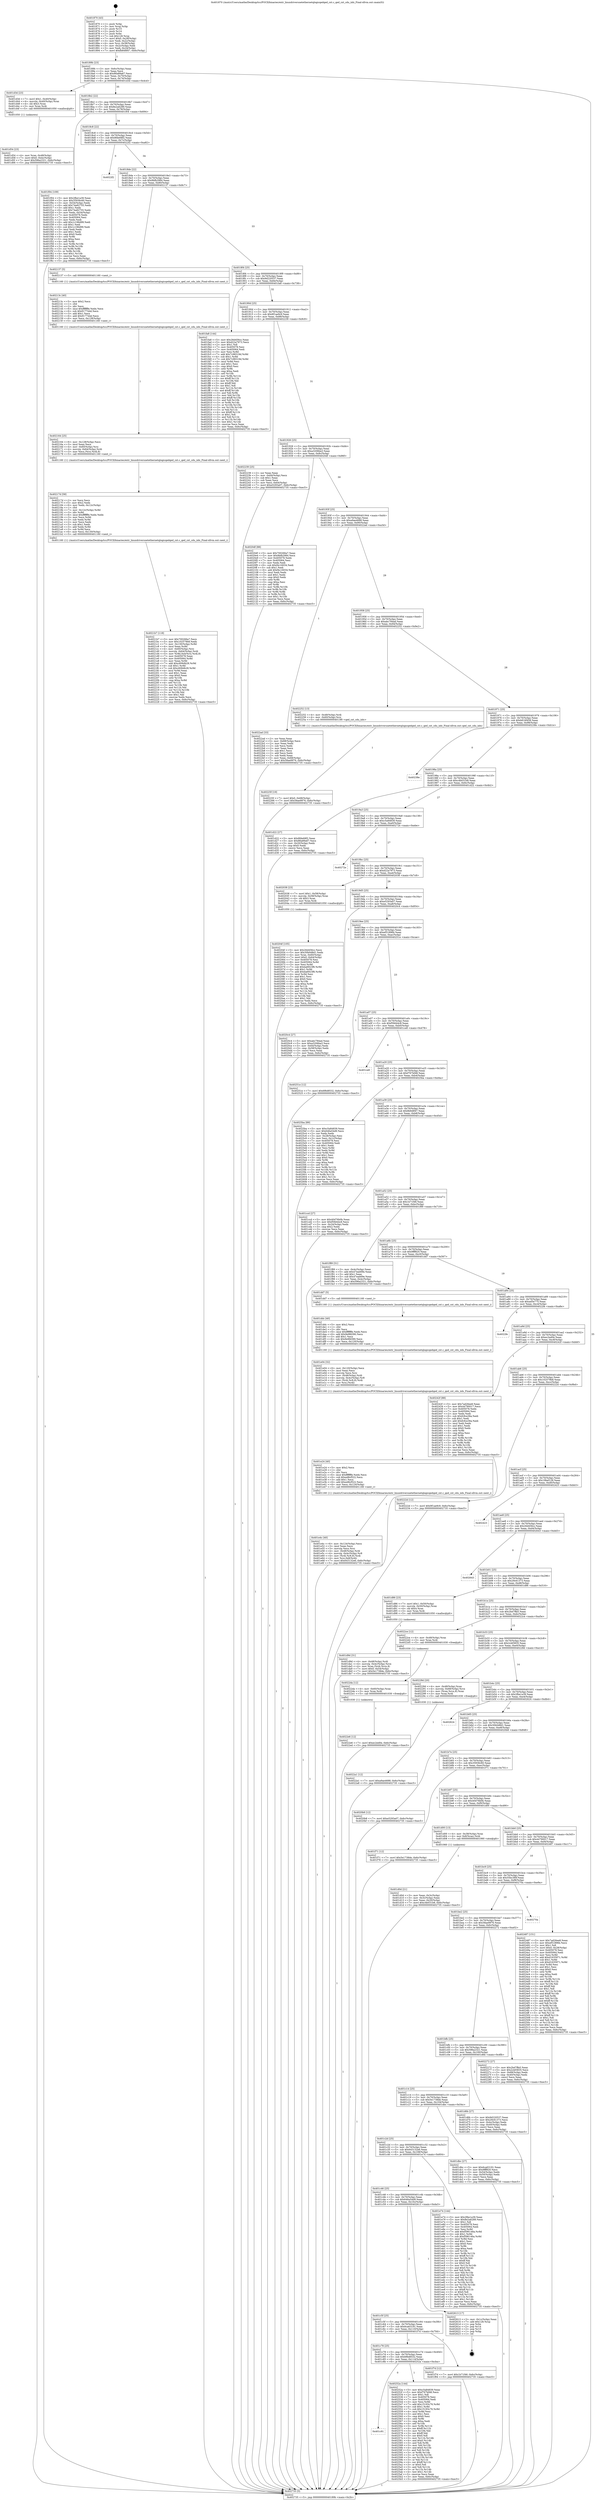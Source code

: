 digraph "0x401870" {
  label = "0x401870 (/mnt/c/Users/mathe/Desktop/tcc/POCII/binaries/extr_linuxdriversnetethernetqlogicqedqed_cxt.c_qed_cxt_cdu_iids_Final-ollvm.out::main(0))"
  labelloc = "t"
  node[shape=record]

  Entry [label="",width=0.3,height=0.3,shape=circle,fillcolor=black,style=filled]
  "0x40189b" [label="{
     0x40189b [23]\l
     | [instrs]\l
     &nbsp;&nbsp;0x40189b \<+3\>: mov -0x6c(%rbp),%eax\l
     &nbsp;&nbsp;0x40189e \<+2\>: mov %eax,%ecx\l
     &nbsp;&nbsp;0x4018a0 \<+6\>: sub $0x86a89a67,%ecx\l
     &nbsp;&nbsp;0x4018a6 \<+3\>: mov %eax,-0x70(%rbp)\l
     &nbsp;&nbsp;0x4018a9 \<+3\>: mov %ecx,-0x74(%rbp)\l
     &nbsp;&nbsp;0x4018ac \<+6\>: je 0000000000401d3d \<main+0x4cd\>\l
  }"]
  "0x401d3d" [label="{
     0x401d3d [23]\l
     | [instrs]\l
     &nbsp;&nbsp;0x401d3d \<+7\>: movl $0x1,-0x40(%rbp)\l
     &nbsp;&nbsp;0x401d44 \<+4\>: movslq -0x40(%rbp),%rax\l
     &nbsp;&nbsp;0x401d48 \<+4\>: shl $0x3,%rax\l
     &nbsp;&nbsp;0x401d4c \<+3\>: mov %rax,%rdi\l
     &nbsp;&nbsp;0x401d4f \<+5\>: call 0000000000401050 \<malloc@plt\>\l
     | [calls]\l
     &nbsp;&nbsp;0x401050 \{1\} (unknown)\l
  }"]
  "0x4018b2" [label="{
     0x4018b2 [22]\l
     | [instrs]\l
     &nbsp;&nbsp;0x4018b2 \<+5\>: jmp 00000000004018b7 \<main+0x47\>\l
     &nbsp;&nbsp;0x4018b7 \<+3\>: mov -0x70(%rbp),%eax\l
     &nbsp;&nbsp;0x4018ba \<+5\>: sub $0x8e2a6289,%eax\l
     &nbsp;&nbsp;0x4018bf \<+3\>: mov %eax,-0x78(%rbp)\l
     &nbsp;&nbsp;0x4018c2 \<+6\>: je 0000000000401f04 \<main+0x694\>\l
  }"]
  Exit [label="",width=0.3,height=0.3,shape=circle,fillcolor=black,style=filled,peripheries=2]
  "0x401f04" [label="{
     0x401f04 [109]\l
     | [instrs]\l
     &nbsp;&nbsp;0x401f04 \<+5\>: mov $0x2fbe1a39,%eax\l
     &nbsp;&nbsp;0x401f09 \<+5\>: mov $0x35936c60,%ecx\l
     &nbsp;&nbsp;0x401f0e \<+3\>: mov -0x54(%rbp),%edx\l
     &nbsp;&nbsp;0x401f11 \<+6\>: add $0x74a82755,%edx\l
     &nbsp;&nbsp;0x401f17 \<+3\>: add $0x1,%edx\l
     &nbsp;&nbsp;0x401f1a \<+6\>: sub $0x74a82755,%edx\l
     &nbsp;&nbsp;0x401f20 \<+3\>: mov %edx,-0x54(%rbp)\l
     &nbsp;&nbsp;0x401f23 \<+7\>: mov 0x405078,%edx\l
     &nbsp;&nbsp;0x401f2a \<+7\>: mov 0x405064,%esi\l
     &nbsp;&nbsp;0x401f31 \<+2\>: mov %edx,%edi\l
     &nbsp;&nbsp;0x401f33 \<+6\>: add $0x1c196d99,%edi\l
     &nbsp;&nbsp;0x401f39 \<+3\>: sub $0x1,%edi\l
     &nbsp;&nbsp;0x401f3c \<+6\>: sub $0x1c196d99,%edi\l
     &nbsp;&nbsp;0x401f42 \<+3\>: imul %edi,%edx\l
     &nbsp;&nbsp;0x401f45 \<+3\>: and $0x1,%edx\l
     &nbsp;&nbsp;0x401f48 \<+3\>: cmp $0x0,%edx\l
     &nbsp;&nbsp;0x401f4b \<+4\>: sete %r8b\l
     &nbsp;&nbsp;0x401f4f \<+3\>: cmp $0xa,%esi\l
     &nbsp;&nbsp;0x401f52 \<+4\>: setl %r9b\l
     &nbsp;&nbsp;0x401f56 \<+3\>: mov %r8b,%r10b\l
     &nbsp;&nbsp;0x401f59 \<+3\>: and %r9b,%r10b\l
     &nbsp;&nbsp;0x401f5c \<+3\>: xor %r9b,%r8b\l
     &nbsp;&nbsp;0x401f5f \<+3\>: or %r8b,%r10b\l
     &nbsp;&nbsp;0x401f62 \<+4\>: test $0x1,%r10b\l
     &nbsp;&nbsp;0x401f66 \<+3\>: cmovne %ecx,%eax\l
     &nbsp;&nbsp;0x401f69 \<+3\>: mov %eax,-0x6c(%rbp)\l
     &nbsp;&nbsp;0x401f6c \<+5\>: jmp 0000000000402735 \<main+0xec5\>\l
  }"]
  "0x4018c8" [label="{
     0x4018c8 [22]\l
     | [instrs]\l
     &nbsp;&nbsp;0x4018c8 \<+5\>: jmp 00000000004018cd \<main+0x5d\>\l
     &nbsp;&nbsp;0x4018cd \<+3\>: mov -0x70(%rbp),%eax\l
     &nbsp;&nbsp;0x4018d0 \<+5\>: sub $0x8fde68f2,%eax\l
     &nbsp;&nbsp;0x4018d5 \<+3\>: mov %eax,-0x7c(%rbp)\l
     &nbsp;&nbsp;0x4018d8 \<+6\>: je 00000000004022f2 \<main+0xa82\>\l
  }"]
  "0x401c91" [label="{
     0x401c91\l
  }", style=dashed]
  "0x4022f2" [label="{
     0x4022f2\l
  }", style=dashed]
  "0x4018de" [label="{
     0x4018de [22]\l
     | [instrs]\l
     &nbsp;&nbsp;0x4018de \<+5\>: jmp 00000000004018e3 \<main+0x73\>\l
     &nbsp;&nbsp;0x4018e3 \<+3\>: mov -0x70(%rbp),%eax\l
     &nbsp;&nbsp;0x4018e6 \<+5\>: sub $0x9bfb2984,%eax\l
     &nbsp;&nbsp;0x4018eb \<+3\>: mov %eax,-0x80(%rbp)\l
     &nbsp;&nbsp;0x4018ee \<+6\>: je 0000000000402137 \<main+0x8c7\>\l
  }"]
  "0x40252a" [label="{
     0x40252a [144]\l
     | [instrs]\l
     &nbsp;&nbsp;0x40252a \<+5\>: mov $0xc5a84839,%eax\l
     &nbsp;&nbsp;0x40252f \<+5\>: mov $0xf767bf48,%ecx\l
     &nbsp;&nbsp;0x402534 \<+2\>: mov $0x1,%dl\l
     &nbsp;&nbsp;0x402536 \<+7\>: mov 0x405078,%esi\l
     &nbsp;&nbsp;0x40253d \<+7\>: mov 0x405064,%edi\l
     &nbsp;&nbsp;0x402544 \<+3\>: mov %esi,%r8d\l
     &nbsp;&nbsp;0x402547 \<+7\>: add $0x15193c76,%r8d\l
     &nbsp;&nbsp;0x40254e \<+4\>: sub $0x1,%r8d\l
     &nbsp;&nbsp;0x402552 \<+7\>: sub $0x15193c76,%r8d\l
     &nbsp;&nbsp;0x402559 \<+4\>: imul %r8d,%esi\l
     &nbsp;&nbsp;0x40255d \<+3\>: and $0x1,%esi\l
     &nbsp;&nbsp;0x402560 \<+3\>: cmp $0x0,%esi\l
     &nbsp;&nbsp;0x402563 \<+4\>: sete %r9b\l
     &nbsp;&nbsp;0x402567 \<+3\>: cmp $0xa,%edi\l
     &nbsp;&nbsp;0x40256a \<+4\>: setl %r10b\l
     &nbsp;&nbsp;0x40256e \<+3\>: mov %r9b,%r11b\l
     &nbsp;&nbsp;0x402571 \<+4\>: xor $0xff,%r11b\l
     &nbsp;&nbsp;0x402575 \<+3\>: mov %r10b,%bl\l
     &nbsp;&nbsp;0x402578 \<+3\>: xor $0xff,%bl\l
     &nbsp;&nbsp;0x40257b \<+3\>: xor $0x0,%dl\l
     &nbsp;&nbsp;0x40257e \<+3\>: mov %r11b,%r14b\l
     &nbsp;&nbsp;0x402581 \<+4\>: and $0x0,%r14b\l
     &nbsp;&nbsp;0x402585 \<+3\>: and %dl,%r9b\l
     &nbsp;&nbsp;0x402588 \<+3\>: mov %bl,%r15b\l
     &nbsp;&nbsp;0x40258b \<+4\>: and $0x0,%r15b\l
     &nbsp;&nbsp;0x40258f \<+3\>: and %dl,%r10b\l
     &nbsp;&nbsp;0x402592 \<+3\>: or %r9b,%r14b\l
     &nbsp;&nbsp;0x402595 \<+3\>: or %r10b,%r15b\l
     &nbsp;&nbsp;0x402598 \<+3\>: xor %r15b,%r14b\l
     &nbsp;&nbsp;0x40259b \<+3\>: or %bl,%r11b\l
     &nbsp;&nbsp;0x40259e \<+4\>: xor $0xff,%r11b\l
     &nbsp;&nbsp;0x4025a2 \<+3\>: or $0x0,%dl\l
     &nbsp;&nbsp;0x4025a5 \<+3\>: and %dl,%r11b\l
     &nbsp;&nbsp;0x4025a8 \<+3\>: or %r11b,%r14b\l
     &nbsp;&nbsp;0x4025ab \<+4\>: test $0x1,%r14b\l
     &nbsp;&nbsp;0x4025af \<+3\>: cmovne %ecx,%eax\l
     &nbsp;&nbsp;0x4025b2 \<+3\>: mov %eax,-0x6c(%rbp)\l
     &nbsp;&nbsp;0x4025b5 \<+5\>: jmp 0000000000402735 \<main+0xec5\>\l
  }"]
  "0x402137" [label="{
     0x402137 [5]\l
     | [instrs]\l
     &nbsp;&nbsp;0x402137 \<+5\>: call 0000000000401160 \<next_i\>\l
     | [calls]\l
     &nbsp;&nbsp;0x401160 \{1\} (/mnt/c/Users/mathe/Desktop/tcc/POCII/binaries/extr_linuxdriversnetethernetqlogicqedqed_cxt.c_qed_cxt_cdu_iids_Final-ollvm.out::next_i)\l
  }"]
  "0x4018f4" [label="{
     0x4018f4 [25]\l
     | [instrs]\l
     &nbsp;&nbsp;0x4018f4 \<+5\>: jmp 00000000004018f9 \<main+0x89\>\l
     &nbsp;&nbsp;0x4018f9 \<+3\>: mov -0x70(%rbp),%eax\l
     &nbsp;&nbsp;0x4018fc \<+5\>: sub $0x9d220537,%eax\l
     &nbsp;&nbsp;0x401901 \<+6\>: mov %eax,-0x84(%rbp)\l
     &nbsp;&nbsp;0x401907 \<+6\>: je 0000000000401fa8 \<main+0x738\>\l
  }"]
  "0x4022e6" [label="{
     0x4022e6 [12]\l
     | [instrs]\l
     &nbsp;&nbsp;0x4022e6 \<+7\>: movl $0xec2ed0e,-0x6c(%rbp)\l
     &nbsp;&nbsp;0x4022ed \<+5\>: jmp 0000000000402735 \<main+0xec5\>\l
  }"]
  "0x401fa8" [label="{
     0x401fa8 [144]\l
     | [instrs]\l
     &nbsp;&nbsp;0x401fa8 \<+5\>: mov $0x26d456cc,%eax\l
     &nbsp;&nbsp;0x401fad \<+5\>: mov $0xd22a7973,%ecx\l
     &nbsp;&nbsp;0x401fb2 \<+2\>: mov $0x1,%dl\l
     &nbsp;&nbsp;0x401fb4 \<+7\>: mov 0x405078,%esi\l
     &nbsp;&nbsp;0x401fbb \<+7\>: mov 0x405064,%edi\l
     &nbsp;&nbsp;0x401fc2 \<+3\>: mov %esi,%r8d\l
     &nbsp;&nbsp;0x401fc5 \<+7\>: add $0x7c98319d,%r8d\l
     &nbsp;&nbsp;0x401fcc \<+4\>: sub $0x1,%r8d\l
     &nbsp;&nbsp;0x401fd0 \<+7\>: sub $0x7c98319d,%r8d\l
     &nbsp;&nbsp;0x401fd7 \<+4\>: imul %r8d,%esi\l
     &nbsp;&nbsp;0x401fdb \<+3\>: and $0x1,%esi\l
     &nbsp;&nbsp;0x401fde \<+3\>: cmp $0x0,%esi\l
     &nbsp;&nbsp;0x401fe1 \<+4\>: sete %r9b\l
     &nbsp;&nbsp;0x401fe5 \<+3\>: cmp $0xa,%edi\l
     &nbsp;&nbsp;0x401fe8 \<+4\>: setl %r10b\l
     &nbsp;&nbsp;0x401fec \<+3\>: mov %r9b,%r11b\l
     &nbsp;&nbsp;0x401fef \<+4\>: xor $0xff,%r11b\l
     &nbsp;&nbsp;0x401ff3 \<+3\>: mov %r10b,%bl\l
     &nbsp;&nbsp;0x401ff6 \<+3\>: xor $0xff,%bl\l
     &nbsp;&nbsp;0x401ff9 \<+3\>: xor $0x1,%dl\l
     &nbsp;&nbsp;0x401ffc \<+3\>: mov %r11b,%r14b\l
     &nbsp;&nbsp;0x401fff \<+4\>: and $0xff,%r14b\l
     &nbsp;&nbsp;0x402003 \<+3\>: and %dl,%r9b\l
     &nbsp;&nbsp;0x402006 \<+3\>: mov %bl,%r15b\l
     &nbsp;&nbsp;0x402009 \<+4\>: and $0xff,%r15b\l
     &nbsp;&nbsp;0x40200d \<+3\>: and %dl,%r10b\l
     &nbsp;&nbsp;0x402010 \<+3\>: or %r9b,%r14b\l
     &nbsp;&nbsp;0x402013 \<+3\>: or %r10b,%r15b\l
     &nbsp;&nbsp;0x402016 \<+3\>: xor %r15b,%r14b\l
     &nbsp;&nbsp;0x402019 \<+3\>: or %bl,%r11b\l
     &nbsp;&nbsp;0x40201c \<+4\>: xor $0xff,%r11b\l
     &nbsp;&nbsp;0x402020 \<+3\>: or $0x1,%dl\l
     &nbsp;&nbsp;0x402023 \<+3\>: and %dl,%r11b\l
     &nbsp;&nbsp;0x402026 \<+3\>: or %r11b,%r14b\l
     &nbsp;&nbsp;0x402029 \<+4\>: test $0x1,%r14b\l
     &nbsp;&nbsp;0x40202d \<+3\>: cmovne %ecx,%eax\l
     &nbsp;&nbsp;0x402030 \<+3\>: mov %eax,-0x6c(%rbp)\l
     &nbsp;&nbsp;0x402033 \<+5\>: jmp 0000000000402735 \<main+0xec5\>\l
  }"]
  "0x40190d" [label="{
     0x40190d [25]\l
     | [instrs]\l
     &nbsp;&nbsp;0x40190d \<+5\>: jmp 0000000000401912 \<main+0xa2\>\l
     &nbsp;&nbsp;0x401912 \<+3\>: mov -0x70(%rbp),%eax\l
     &nbsp;&nbsp;0x401915 \<+5\>: sub $0x9f1ae9c9,%eax\l
     &nbsp;&nbsp;0x40191a \<+6\>: mov %eax,-0x88(%rbp)\l
     &nbsp;&nbsp;0x401920 \<+6\>: je 0000000000402239 \<main+0x9c9\>\l
  }"]
  "0x4022da" [label="{
     0x4022da [12]\l
     | [instrs]\l
     &nbsp;&nbsp;0x4022da \<+4\>: mov -0x60(%rbp),%rax\l
     &nbsp;&nbsp;0x4022de \<+3\>: mov %rax,%rdi\l
     &nbsp;&nbsp;0x4022e1 \<+5\>: call 0000000000401030 \<free@plt\>\l
     | [calls]\l
     &nbsp;&nbsp;0x401030 \{1\} (unknown)\l
  }"]
  "0x402239" [label="{
     0x402239 [25]\l
     | [instrs]\l
     &nbsp;&nbsp;0x402239 \<+2\>: xor %eax,%eax\l
     &nbsp;&nbsp;0x40223b \<+3\>: mov -0x64(%rbp),%ecx\l
     &nbsp;&nbsp;0x40223e \<+3\>: sub $0x1,%eax\l
     &nbsp;&nbsp;0x402241 \<+2\>: sub %eax,%ecx\l
     &nbsp;&nbsp;0x402243 \<+3\>: mov %ecx,-0x64(%rbp)\l
     &nbsp;&nbsp;0x402246 \<+7\>: movl $0xe5293a07,-0x6c(%rbp)\l
     &nbsp;&nbsp;0x40224d \<+5\>: jmp 0000000000402735 \<main+0xec5\>\l
  }"]
  "0x401926" [label="{
     0x401926 [25]\l
     | [instrs]\l
     &nbsp;&nbsp;0x401926 \<+5\>: jmp 000000000040192b \<main+0xbb\>\l
     &nbsp;&nbsp;0x40192b \<+3\>: mov -0x70(%rbp),%eax\l
     &nbsp;&nbsp;0x40192e \<+5\>: sub $0xa3206ba3,%eax\l
     &nbsp;&nbsp;0x401933 \<+6\>: mov %eax,-0x8c(%rbp)\l
     &nbsp;&nbsp;0x401939 \<+6\>: je 00000000004020df \<main+0x86f\>\l
  }"]
  "0x4022a1" [label="{
     0x4022a1 [12]\l
     | [instrs]\l
     &nbsp;&nbsp;0x4022a1 \<+7\>: movl $0xa9ae4688,-0x6c(%rbp)\l
     &nbsp;&nbsp;0x4022a8 \<+5\>: jmp 0000000000402735 \<main+0xec5\>\l
  }"]
  "0x4020df" [label="{
     0x4020df [88]\l
     | [instrs]\l
     &nbsp;&nbsp;0x4020df \<+5\>: mov $0x700266a7,%eax\l
     &nbsp;&nbsp;0x4020e4 \<+5\>: mov $0x9bfb2984,%ecx\l
     &nbsp;&nbsp;0x4020e9 \<+7\>: mov 0x405078,%edx\l
     &nbsp;&nbsp;0x4020f0 \<+7\>: mov 0x405064,%esi\l
     &nbsp;&nbsp;0x4020f7 \<+2\>: mov %edx,%edi\l
     &nbsp;&nbsp;0x4020f9 \<+6\>: sub $0xf4c16034,%edi\l
     &nbsp;&nbsp;0x4020ff \<+3\>: sub $0x1,%edi\l
     &nbsp;&nbsp;0x402102 \<+6\>: add $0xf4c16034,%edi\l
     &nbsp;&nbsp;0x402108 \<+3\>: imul %edi,%edx\l
     &nbsp;&nbsp;0x40210b \<+3\>: and $0x1,%edx\l
     &nbsp;&nbsp;0x40210e \<+3\>: cmp $0x0,%edx\l
     &nbsp;&nbsp;0x402111 \<+4\>: sete %r8b\l
     &nbsp;&nbsp;0x402115 \<+3\>: cmp $0xa,%esi\l
     &nbsp;&nbsp;0x402118 \<+4\>: setl %r9b\l
     &nbsp;&nbsp;0x40211c \<+3\>: mov %r8b,%r10b\l
     &nbsp;&nbsp;0x40211f \<+3\>: and %r9b,%r10b\l
     &nbsp;&nbsp;0x402122 \<+3\>: xor %r9b,%r8b\l
     &nbsp;&nbsp;0x402125 \<+3\>: or %r8b,%r10b\l
     &nbsp;&nbsp;0x402128 \<+4\>: test $0x1,%r10b\l
     &nbsp;&nbsp;0x40212c \<+3\>: cmovne %ecx,%eax\l
     &nbsp;&nbsp;0x40212f \<+3\>: mov %eax,-0x6c(%rbp)\l
     &nbsp;&nbsp;0x402132 \<+5\>: jmp 0000000000402735 \<main+0xec5\>\l
  }"]
  "0x40193f" [label="{
     0x40193f [25]\l
     | [instrs]\l
     &nbsp;&nbsp;0x40193f \<+5\>: jmp 0000000000401944 \<main+0xd4\>\l
     &nbsp;&nbsp;0x401944 \<+3\>: mov -0x70(%rbp),%eax\l
     &nbsp;&nbsp;0x401947 \<+5\>: sub $0xa9ae4688,%eax\l
     &nbsp;&nbsp;0x40194c \<+6\>: mov %eax,-0x90(%rbp)\l
     &nbsp;&nbsp;0x401952 \<+6\>: je 00000000004022ad \<main+0xa3d\>\l
  }"]
  "0x40225f" [label="{
     0x40225f [19]\l
     | [instrs]\l
     &nbsp;&nbsp;0x40225f \<+7\>: movl $0x0,-0x68(%rbp)\l
     &nbsp;&nbsp;0x402266 \<+7\>: movl $0x58ae9976,-0x6c(%rbp)\l
     &nbsp;&nbsp;0x40226d \<+5\>: jmp 0000000000402735 \<main+0xec5\>\l
  }"]
  "0x4022ad" [label="{
     0x4022ad [33]\l
     | [instrs]\l
     &nbsp;&nbsp;0x4022ad \<+2\>: xor %eax,%eax\l
     &nbsp;&nbsp;0x4022af \<+3\>: mov -0x68(%rbp),%ecx\l
     &nbsp;&nbsp;0x4022b2 \<+2\>: mov %eax,%edx\l
     &nbsp;&nbsp;0x4022b4 \<+2\>: sub %ecx,%edx\l
     &nbsp;&nbsp;0x4022b6 \<+2\>: mov %eax,%ecx\l
     &nbsp;&nbsp;0x4022b8 \<+3\>: sub $0x1,%ecx\l
     &nbsp;&nbsp;0x4022bb \<+2\>: add %ecx,%edx\l
     &nbsp;&nbsp;0x4022bd \<+2\>: sub %edx,%eax\l
     &nbsp;&nbsp;0x4022bf \<+3\>: mov %eax,-0x68(%rbp)\l
     &nbsp;&nbsp;0x4022c2 \<+7\>: movl $0x58ae9976,-0x6c(%rbp)\l
     &nbsp;&nbsp;0x4022c9 \<+5\>: jmp 0000000000402735 \<main+0xec5\>\l
  }"]
  "0x401958" [label="{
     0x401958 [25]\l
     | [instrs]\l
     &nbsp;&nbsp;0x401958 \<+5\>: jmp 000000000040195d \<main+0xed\>\l
     &nbsp;&nbsp;0x40195d \<+3\>: mov -0x70(%rbp),%eax\l
     &nbsp;&nbsp;0x401960 \<+5\>: sub $0xabc784ad,%eax\l
     &nbsp;&nbsp;0x401965 \<+6\>: mov %eax,-0x94(%rbp)\l
     &nbsp;&nbsp;0x40196b \<+6\>: je 0000000000402252 \<main+0x9e2\>\l
  }"]
  "0x4021b7" [label="{
     0x4021b7 [118]\l
     | [instrs]\l
     &nbsp;&nbsp;0x4021b7 \<+5\>: mov $0x700266a7,%ecx\l
     &nbsp;&nbsp;0x4021bc \<+5\>: mov $0x102579b8,%edx\l
     &nbsp;&nbsp;0x4021c1 \<+7\>: mov -0x130(%rbp),%r8d\l
     &nbsp;&nbsp;0x4021c8 \<+4\>: imul %eax,%r8d\l
     &nbsp;&nbsp;0x4021cc \<+4\>: mov -0x60(%rbp),%rsi\l
     &nbsp;&nbsp;0x4021d0 \<+4\>: movslq -0x64(%rbp),%rdi\l
     &nbsp;&nbsp;0x4021d4 \<+5\>: mov %r8d,0x4(%rsi,%rdi,8)\l
     &nbsp;&nbsp;0x4021d9 \<+7\>: mov 0x405078,%eax\l
     &nbsp;&nbsp;0x4021e0 \<+8\>: mov 0x405064,%r8d\l
     &nbsp;&nbsp;0x4021e8 \<+3\>: mov %eax,%r9d\l
     &nbsp;&nbsp;0x4021eb \<+7\>: add $0xc606db28,%r9d\l
     &nbsp;&nbsp;0x4021f2 \<+4\>: sub $0x1,%r9d\l
     &nbsp;&nbsp;0x4021f6 \<+7\>: sub $0xc606db28,%r9d\l
     &nbsp;&nbsp;0x4021fd \<+4\>: imul %r9d,%eax\l
     &nbsp;&nbsp;0x402201 \<+3\>: and $0x1,%eax\l
     &nbsp;&nbsp;0x402204 \<+3\>: cmp $0x0,%eax\l
     &nbsp;&nbsp;0x402207 \<+4\>: sete %r10b\l
     &nbsp;&nbsp;0x40220b \<+4\>: cmp $0xa,%r8d\l
     &nbsp;&nbsp;0x40220f \<+4\>: setl %r11b\l
     &nbsp;&nbsp;0x402213 \<+3\>: mov %r10b,%bl\l
     &nbsp;&nbsp;0x402216 \<+3\>: and %r11b,%bl\l
     &nbsp;&nbsp;0x402219 \<+3\>: xor %r11b,%r10b\l
     &nbsp;&nbsp;0x40221c \<+3\>: or %r10b,%bl\l
     &nbsp;&nbsp;0x40221f \<+3\>: test $0x1,%bl\l
     &nbsp;&nbsp;0x402222 \<+3\>: cmovne %edx,%ecx\l
     &nbsp;&nbsp;0x402225 \<+3\>: mov %ecx,-0x6c(%rbp)\l
     &nbsp;&nbsp;0x402228 \<+5\>: jmp 0000000000402735 \<main+0xec5\>\l
  }"]
  "0x402252" [label="{
     0x402252 [13]\l
     | [instrs]\l
     &nbsp;&nbsp;0x402252 \<+4\>: mov -0x48(%rbp),%rdi\l
     &nbsp;&nbsp;0x402256 \<+4\>: mov -0x60(%rbp),%rsi\l
     &nbsp;&nbsp;0x40225a \<+5\>: call 00000000004013f0 \<qed_cxt_cdu_iids\>\l
     | [calls]\l
     &nbsp;&nbsp;0x4013f0 \{1\} (/mnt/c/Users/mathe/Desktop/tcc/POCII/binaries/extr_linuxdriversnetethernetqlogicqedqed_cxt.c_qed_cxt_cdu_iids_Final-ollvm.out::qed_cxt_cdu_iids)\l
  }"]
  "0x401971" [label="{
     0x401971 [25]\l
     | [instrs]\l
     &nbsp;&nbsp;0x401971 \<+5\>: jmp 0000000000401976 \<main+0x106\>\l
     &nbsp;&nbsp;0x401976 \<+3\>: mov -0x70(%rbp),%eax\l
     &nbsp;&nbsp;0x401979 \<+5\>: sub $0xb816f458,%eax\l
     &nbsp;&nbsp;0x40197e \<+6\>: mov %eax,-0x98(%rbp)\l
     &nbsp;&nbsp;0x401984 \<+6\>: je 000000000040238e \<main+0xb1e\>\l
  }"]
  "0x40217d" [label="{
     0x40217d [58]\l
     | [instrs]\l
     &nbsp;&nbsp;0x40217d \<+2\>: xor %ecx,%ecx\l
     &nbsp;&nbsp;0x40217f \<+5\>: mov $0x2,%edx\l
     &nbsp;&nbsp;0x402184 \<+6\>: mov %edx,-0x12c(%rbp)\l
     &nbsp;&nbsp;0x40218a \<+1\>: cltd\l
     &nbsp;&nbsp;0x40218b \<+7\>: mov -0x12c(%rbp),%r8d\l
     &nbsp;&nbsp;0x402192 \<+3\>: idiv %r8d\l
     &nbsp;&nbsp;0x402195 \<+6\>: imul $0xfffffffe,%edx,%edx\l
     &nbsp;&nbsp;0x40219b \<+3\>: mov %ecx,%r9d\l
     &nbsp;&nbsp;0x40219e \<+3\>: sub %edx,%r9d\l
     &nbsp;&nbsp;0x4021a1 \<+2\>: mov %ecx,%edx\l
     &nbsp;&nbsp;0x4021a3 \<+3\>: sub $0x1,%edx\l
     &nbsp;&nbsp;0x4021a6 \<+3\>: add %edx,%r9d\l
     &nbsp;&nbsp;0x4021a9 \<+3\>: sub %r9d,%ecx\l
     &nbsp;&nbsp;0x4021ac \<+6\>: mov %ecx,-0x130(%rbp)\l
     &nbsp;&nbsp;0x4021b2 \<+5\>: call 0000000000401160 \<next_i\>\l
     | [calls]\l
     &nbsp;&nbsp;0x401160 \{1\} (/mnt/c/Users/mathe/Desktop/tcc/POCII/binaries/extr_linuxdriversnetethernetqlogicqedqed_cxt.c_qed_cxt_cdu_iids_Final-ollvm.out::next_i)\l
  }"]
  "0x40238e" [label="{
     0x40238e\l
  }", style=dashed]
  "0x40198a" [label="{
     0x40198a [25]\l
     | [instrs]\l
     &nbsp;&nbsp;0x40198a \<+5\>: jmp 000000000040198f \<main+0x11f\>\l
     &nbsp;&nbsp;0x40198f \<+3\>: mov -0x70(%rbp),%eax\l
     &nbsp;&nbsp;0x401992 \<+5\>: sub $0xc4b031b8,%eax\l
     &nbsp;&nbsp;0x401997 \<+6\>: mov %eax,-0x9c(%rbp)\l
     &nbsp;&nbsp;0x40199d \<+6\>: je 0000000000401d22 \<main+0x4b2\>\l
  }"]
  "0x402164" [label="{
     0x402164 [25]\l
     | [instrs]\l
     &nbsp;&nbsp;0x402164 \<+6\>: mov -0x128(%rbp),%ecx\l
     &nbsp;&nbsp;0x40216a \<+3\>: imul %eax,%ecx\l
     &nbsp;&nbsp;0x40216d \<+4\>: mov -0x60(%rbp),%rsi\l
     &nbsp;&nbsp;0x402171 \<+4\>: movslq -0x64(%rbp),%rdi\l
     &nbsp;&nbsp;0x402175 \<+3\>: mov %ecx,(%rsi,%rdi,8)\l
     &nbsp;&nbsp;0x402178 \<+5\>: call 0000000000401160 \<next_i\>\l
     | [calls]\l
     &nbsp;&nbsp;0x401160 \{1\} (/mnt/c/Users/mathe/Desktop/tcc/POCII/binaries/extr_linuxdriversnetethernetqlogicqedqed_cxt.c_qed_cxt_cdu_iids_Final-ollvm.out::next_i)\l
  }"]
  "0x401d22" [label="{
     0x401d22 [27]\l
     | [instrs]\l
     &nbsp;&nbsp;0x401d22 \<+5\>: mov $0x8fde68f2,%eax\l
     &nbsp;&nbsp;0x401d27 \<+5\>: mov $0x86a89a67,%ecx\l
     &nbsp;&nbsp;0x401d2c \<+3\>: mov -0x20(%rbp),%edx\l
     &nbsp;&nbsp;0x401d2f \<+3\>: cmp $0x0,%edx\l
     &nbsp;&nbsp;0x401d32 \<+3\>: cmove %ecx,%eax\l
     &nbsp;&nbsp;0x401d35 \<+3\>: mov %eax,-0x6c(%rbp)\l
     &nbsp;&nbsp;0x401d38 \<+5\>: jmp 0000000000402735 \<main+0xec5\>\l
  }"]
  "0x4019a3" [label="{
     0x4019a3 [25]\l
     | [instrs]\l
     &nbsp;&nbsp;0x4019a3 \<+5\>: jmp 00000000004019a8 \<main+0x138\>\l
     &nbsp;&nbsp;0x4019a8 \<+3\>: mov -0x70(%rbp),%eax\l
     &nbsp;&nbsp;0x4019ab \<+5\>: sub $0xc5a84839,%eax\l
     &nbsp;&nbsp;0x4019b0 \<+6\>: mov %eax,-0xa0(%rbp)\l
     &nbsp;&nbsp;0x4019b6 \<+6\>: je 000000000040272e \<main+0xebe\>\l
  }"]
  "0x40213c" [label="{
     0x40213c [40]\l
     | [instrs]\l
     &nbsp;&nbsp;0x40213c \<+5\>: mov $0x2,%ecx\l
     &nbsp;&nbsp;0x402141 \<+1\>: cltd\l
     &nbsp;&nbsp;0x402142 \<+2\>: idiv %ecx\l
     &nbsp;&nbsp;0x402144 \<+6\>: imul $0xfffffffe,%edx,%ecx\l
     &nbsp;&nbsp;0x40214a \<+6\>: sub $0x917744d,%ecx\l
     &nbsp;&nbsp;0x402150 \<+3\>: add $0x1,%ecx\l
     &nbsp;&nbsp;0x402153 \<+6\>: add $0x917744d,%ecx\l
     &nbsp;&nbsp;0x402159 \<+6\>: mov %ecx,-0x128(%rbp)\l
     &nbsp;&nbsp;0x40215f \<+5\>: call 0000000000401160 \<next_i\>\l
     | [calls]\l
     &nbsp;&nbsp;0x401160 \{1\} (/mnt/c/Users/mathe/Desktop/tcc/POCII/binaries/extr_linuxdriversnetethernetqlogicqedqed_cxt.c_qed_cxt_cdu_iids_Final-ollvm.out::next_i)\l
  }"]
  "0x40272e" [label="{
     0x40272e\l
  }", style=dashed]
  "0x4019bc" [label="{
     0x4019bc [25]\l
     | [instrs]\l
     &nbsp;&nbsp;0x4019bc \<+5\>: jmp 00000000004019c1 \<main+0x151\>\l
     &nbsp;&nbsp;0x4019c1 \<+3\>: mov -0x70(%rbp),%eax\l
     &nbsp;&nbsp;0x4019c4 \<+5\>: sub $0xd22a7973,%eax\l
     &nbsp;&nbsp;0x4019c9 \<+6\>: mov %eax,-0xa4(%rbp)\l
     &nbsp;&nbsp;0x4019cf \<+6\>: je 0000000000402038 \<main+0x7c8\>\l
  }"]
  "0x40204f" [label="{
     0x40204f [105]\l
     | [instrs]\l
     &nbsp;&nbsp;0x40204f \<+5\>: mov $0x26d456cc,%ecx\l
     &nbsp;&nbsp;0x402054 \<+5\>: mov $0x30b0d8d1,%edx\l
     &nbsp;&nbsp;0x402059 \<+4\>: mov %rax,-0x60(%rbp)\l
     &nbsp;&nbsp;0x40205d \<+7\>: movl $0x0,-0x64(%rbp)\l
     &nbsp;&nbsp;0x402064 \<+7\>: mov 0x405078,%esi\l
     &nbsp;&nbsp;0x40206b \<+8\>: mov 0x405064,%r8d\l
     &nbsp;&nbsp;0x402073 \<+3\>: mov %esi,%r9d\l
     &nbsp;&nbsp;0x402076 \<+7\>: sub $0xba6923f6,%r9d\l
     &nbsp;&nbsp;0x40207d \<+4\>: sub $0x1,%r9d\l
     &nbsp;&nbsp;0x402081 \<+7\>: add $0xba6923f6,%r9d\l
     &nbsp;&nbsp;0x402088 \<+4\>: imul %r9d,%esi\l
     &nbsp;&nbsp;0x40208c \<+3\>: and $0x1,%esi\l
     &nbsp;&nbsp;0x40208f \<+3\>: cmp $0x0,%esi\l
     &nbsp;&nbsp;0x402092 \<+4\>: sete %r10b\l
     &nbsp;&nbsp;0x402096 \<+4\>: cmp $0xa,%r8d\l
     &nbsp;&nbsp;0x40209a \<+4\>: setl %r11b\l
     &nbsp;&nbsp;0x40209e \<+3\>: mov %r10b,%bl\l
     &nbsp;&nbsp;0x4020a1 \<+3\>: and %r11b,%bl\l
     &nbsp;&nbsp;0x4020a4 \<+3\>: xor %r11b,%r10b\l
     &nbsp;&nbsp;0x4020a7 \<+3\>: or %r10b,%bl\l
     &nbsp;&nbsp;0x4020aa \<+3\>: test $0x1,%bl\l
     &nbsp;&nbsp;0x4020ad \<+3\>: cmovne %edx,%ecx\l
     &nbsp;&nbsp;0x4020b0 \<+3\>: mov %ecx,-0x6c(%rbp)\l
     &nbsp;&nbsp;0x4020b3 \<+5\>: jmp 0000000000402735 \<main+0xec5\>\l
  }"]
  "0x402038" [label="{
     0x402038 [23]\l
     | [instrs]\l
     &nbsp;&nbsp;0x402038 \<+7\>: movl $0x1,-0x58(%rbp)\l
     &nbsp;&nbsp;0x40203f \<+4\>: movslq -0x58(%rbp),%rax\l
     &nbsp;&nbsp;0x402043 \<+4\>: shl $0x3,%rax\l
     &nbsp;&nbsp;0x402047 \<+3\>: mov %rax,%rdi\l
     &nbsp;&nbsp;0x40204a \<+5\>: call 0000000000401050 \<malloc@plt\>\l
     | [calls]\l
     &nbsp;&nbsp;0x401050 \{1\} (unknown)\l
  }"]
  "0x4019d5" [label="{
     0x4019d5 [25]\l
     | [instrs]\l
     &nbsp;&nbsp;0x4019d5 \<+5\>: jmp 00000000004019da \<main+0x16a\>\l
     &nbsp;&nbsp;0x4019da \<+3\>: mov -0x70(%rbp),%eax\l
     &nbsp;&nbsp;0x4019dd \<+5\>: sub $0xe5293a07,%eax\l
     &nbsp;&nbsp;0x4019e2 \<+6\>: mov %eax,-0xa8(%rbp)\l
     &nbsp;&nbsp;0x4019e8 \<+6\>: je 00000000004020c4 \<main+0x854\>\l
  }"]
  "0x401c78" [label="{
     0x401c78 [25]\l
     | [instrs]\l
     &nbsp;&nbsp;0x401c78 \<+5\>: jmp 0000000000401c7d \<main+0x40d\>\l
     &nbsp;&nbsp;0x401c7d \<+3\>: mov -0x70(%rbp),%eax\l
     &nbsp;&nbsp;0x401c80 \<+5\>: sub $0x6f6d8532,%eax\l
     &nbsp;&nbsp;0x401c85 \<+6\>: mov %eax,-0x114(%rbp)\l
     &nbsp;&nbsp;0x401c8b \<+6\>: je 000000000040252a \<main+0xcba\>\l
  }"]
  "0x4020c4" [label="{
     0x4020c4 [27]\l
     | [instrs]\l
     &nbsp;&nbsp;0x4020c4 \<+5\>: mov $0xabc784ad,%eax\l
     &nbsp;&nbsp;0x4020c9 \<+5\>: mov $0xa3206ba3,%ecx\l
     &nbsp;&nbsp;0x4020ce \<+3\>: mov -0x64(%rbp),%edx\l
     &nbsp;&nbsp;0x4020d1 \<+3\>: cmp -0x58(%rbp),%edx\l
     &nbsp;&nbsp;0x4020d4 \<+3\>: cmovl %ecx,%eax\l
     &nbsp;&nbsp;0x4020d7 \<+3\>: mov %eax,-0x6c(%rbp)\l
     &nbsp;&nbsp;0x4020da \<+5\>: jmp 0000000000402735 \<main+0xec5\>\l
  }"]
  "0x4019ee" [label="{
     0x4019ee [25]\l
     | [instrs]\l
     &nbsp;&nbsp;0x4019ee \<+5\>: jmp 00000000004019f3 \<main+0x183\>\l
     &nbsp;&nbsp;0x4019f3 \<+3\>: mov -0x70(%rbp),%eax\l
     &nbsp;&nbsp;0x4019f6 \<+5\>: sub $0xef51896b,%eax\l
     &nbsp;&nbsp;0x4019fb \<+6\>: mov %eax,-0xac(%rbp)\l
     &nbsp;&nbsp;0x401a01 \<+6\>: je 000000000040251e \<main+0xcae\>\l
  }"]
  "0x401f7d" [label="{
     0x401f7d [12]\l
     | [instrs]\l
     &nbsp;&nbsp;0x401f7d \<+7\>: movl $0x1b71f46,-0x6c(%rbp)\l
     &nbsp;&nbsp;0x401f84 \<+5\>: jmp 0000000000402735 \<main+0xec5\>\l
  }"]
  "0x40251e" [label="{
     0x40251e [12]\l
     | [instrs]\l
     &nbsp;&nbsp;0x40251e \<+7\>: movl $0x6f6d8532,-0x6c(%rbp)\l
     &nbsp;&nbsp;0x402525 \<+5\>: jmp 0000000000402735 \<main+0xec5\>\l
  }"]
  "0x401a07" [label="{
     0x401a07 [25]\l
     | [instrs]\l
     &nbsp;&nbsp;0x401a07 \<+5\>: jmp 0000000000401a0c \<main+0x19c\>\l
     &nbsp;&nbsp;0x401a0c \<+3\>: mov -0x70(%rbp),%eax\l
     &nbsp;&nbsp;0x401a0f \<+5\>: sub $0xf59d44c8,%eax\l
     &nbsp;&nbsp;0x401a14 \<+6\>: mov %eax,-0xb0(%rbp)\l
     &nbsp;&nbsp;0x401a1a \<+6\>: je 0000000000401ce8 \<main+0x478\>\l
  }"]
  "0x401c5f" [label="{
     0x401c5f [25]\l
     | [instrs]\l
     &nbsp;&nbsp;0x401c5f \<+5\>: jmp 0000000000401c64 \<main+0x3f4\>\l
     &nbsp;&nbsp;0x401c64 \<+3\>: mov -0x70(%rbp),%eax\l
     &nbsp;&nbsp;0x401c67 \<+5\>: sub $0x6ca63191,%eax\l
     &nbsp;&nbsp;0x401c6c \<+6\>: mov %eax,-0x110(%rbp)\l
     &nbsp;&nbsp;0x401c72 \<+6\>: je 0000000000401f7d \<main+0x70d\>\l
  }"]
  "0x401ce8" [label="{
     0x401ce8\l
  }", style=dashed]
  "0x401a20" [label="{
     0x401a20 [25]\l
     | [instrs]\l
     &nbsp;&nbsp;0x401a20 \<+5\>: jmp 0000000000401a25 \<main+0x1b5\>\l
     &nbsp;&nbsp;0x401a25 \<+3\>: mov -0x70(%rbp),%eax\l
     &nbsp;&nbsp;0x401a28 \<+5\>: sub $0xf767bf48,%eax\l
     &nbsp;&nbsp;0x401a2d \<+6\>: mov %eax,-0xb4(%rbp)\l
     &nbsp;&nbsp;0x401a33 \<+6\>: je 00000000004025ba \<main+0xd4a\>\l
  }"]
  "0x402613" [label="{
     0x402613 [17]\l
     | [instrs]\l
     &nbsp;&nbsp;0x402613 \<+3\>: mov -0x1c(%rbp),%eax\l
     &nbsp;&nbsp;0x402616 \<+7\>: add $0x128,%rsp\l
     &nbsp;&nbsp;0x40261d \<+1\>: pop %rbx\l
     &nbsp;&nbsp;0x40261e \<+2\>: pop %r14\l
     &nbsp;&nbsp;0x402620 \<+2\>: pop %r15\l
     &nbsp;&nbsp;0x402622 \<+1\>: pop %rbp\l
     &nbsp;&nbsp;0x402623 \<+1\>: ret\l
  }"]
  "0x4025ba" [label="{
     0x4025ba [89]\l
     | [instrs]\l
     &nbsp;&nbsp;0x4025ba \<+5\>: mov $0xc5a84839,%eax\l
     &nbsp;&nbsp;0x4025bf \<+5\>: mov $0x646a54d9,%ecx\l
     &nbsp;&nbsp;0x4025c4 \<+2\>: xor %edx,%edx\l
     &nbsp;&nbsp;0x4025c6 \<+3\>: mov -0x28(%rbp),%esi\l
     &nbsp;&nbsp;0x4025c9 \<+3\>: mov %esi,-0x1c(%rbp)\l
     &nbsp;&nbsp;0x4025cc \<+7\>: mov 0x405078,%esi\l
     &nbsp;&nbsp;0x4025d3 \<+7\>: mov 0x405064,%edi\l
     &nbsp;&nbsp;0x4025da \<+3\>: sub $0x1,%edx\l
     &nbsp;&nbsp;0x4025dd \<+3\>: mov %esi,%r8d\l
     &nbsp;&nbsp;0x4025e0 \<+3\>: add %edx,%r8d\l
     &nbsp;&nbsp;0x4025e3 \<+4\>: imul %r8d,%esi\l
     &nbsp;&nbsp;0x4025e7 \<+3\>: and $0x1,%esi\l
     &nbsp;&nbsp;0x4025ea \<+3\>: cmp $0x0,%esi\l
     &nbsp;&nbsp;0x4025ed \<+4\>: sete %r9b\l
     &nbsp;&nbsp;0x4025f1 \<+3\>: cmp $0xa,%edi\l
     &nbsp;&nbsp;0x4025f4 \<+4\>: setl %r10b\l
     &nbsp;&nbsp;0x4025f8 \<+3\>: mov %r9b,%r11b\l
     &nbsp;&nbsp;0x4025fb \<+3\>: and %r10b,%r11b\l
     &nbsp;&nbsp;0x4025fe \<+3\>: xor %r10b,%r9b\l
     &nbsp;&nbsp;0x402601 \<+3\>: or %r9b,%r11b\l
     &nbsp;&nbsp;0x402604 \<+4\>: test $0x1,%r11b\l
     &nbsp;&nbsp;0x402608 \<+3\>: cmovne %ecx,%eax\l
     &nbsp;&nbsp;0x40260b \<+3\>: mov %eax,-0x6c(%rbp)\l
     &nbsp;&nbsp;0x40260e \<+5\>: jmp 0000000000402735 \<main+0xec5\>\l
  }"]
  "0x401a39" [label="{
     0x401a39 [25]\l
     | [instrs]\l
     &nbsp;&nbsp;0x401a39 \<+5\>: jmp 0000000000401a3e \<main+0x1ce\>\l
     &nbsp;&nbsp;0x401a3e \<+3\>: mov -0x70(%rbp),%eax\l
     &nbsp;&nbsp;0x401a41 \<+5\>: sub $0xfb848f47,%eax\l
     &nbsp;&nbsp;0x401a46 \<+6\>: mov %eax,-0xb8(%rbp)\l
     &nbsp;&nbsp;0x401a4c \<+6\>: je 0000000000401ccd \<main+0x45d\>\l
  }"]
  "0x401c46" [label="{
     0x401c46 [25]\l
     | [instrs]\l
     &nbsp;&nbsp;0x401c46 \<+5\>: jmp 0000000000401c4b \<main+0x3db\>\l
     &nbsp;&nbsp;0x401c4b \<+3\>: mov -0x70(%rbp),%eax\l
     &nbsp;&nbsp;0x401c4e \<+5\>: sub $0x646a54d9,%eax\l
     &nbsp;&nbsp;0x401c53 \<+6\>: mov %eax,-0x10c(%rbp)\l
     &nbsp;&nbsp;0x401c59 \<+6\>: je 0000000000402613 \<main+0xda3\>\l
  }"]
  "0x401ccd" [label="{
     0x401ccd [27]\l
     | [instrs]\l
     &nbsp;&nbsp;0x401ccd \<+5\>: mov $0x40d76b0b,%eax\l
     &nbsp;&nbsp;0x401cd2 \<+5\>: mov $0xf59d44c8,%ecx\l
     &nbsp;&nbsp;0x401cd7 \<+3\>: mov -0x24(%rbp),%edx\l
     &nbsp;&nbsp;0x401cda \<+3\>: cmp $0x2,%edx\l
     &nbsp;&nbsp;0x401cdd \<+3\>: cmovne %ecx,%eax\l
     &nbsp;&nbsp;0x401ce0 \<+3\>: mov %eax,-0x6c(%rbp)\l
     &nbsp;&nbsp;0x401ce3 \<+5\>: jmp 0000000000402735 \<main+0xec5\>\l
  }"]
  "0x401a52" [label="{
     0x401a52 [25]\l
     | [instrs]\l
     &nbsp;&nbsp;0x401a52 \<+5\>: jmp 0000000000401a57 \<main+0x1e7\>\l
     &nbsp;&nbsp;0x401a57 \<+3\>: mov -0x70(%rbp),%eax\l
     &nbsp;&nbsp;0x401a5a \<+5\>: sub $0x1b71f46,%eax\l
     &nbsp;&nbsp;0x401a5f \<+6\>: mov %eax,-0xbc(%rbp)\l
     &nbsp;&nbsp;0x401a65 \<+6\>: je 0000000000401f89 \<main+0x719\>\l
  }"]
  "0x402735" [label="{
     0x402735 [5]\l
     | [instrs]\l
     &nbsp;&nbsp;0x402735 \<+5\>: jmp 000000000040189b \<main+0x2b\>\l
  }"]
  "0x401870" [label="{
     0x401870 [43]\l
     | [instrs]\l
     &nbsp;&nbsp;0x401870 \<+1\>: push %rbp\l
     &nbsp;&nbsp;0x401871 \<+3\>: mov %rsp,%rbp\l
     &nbsp;&nbsp;0x401874 \<+2\>: push %r15\l
     &nbsp;&nbsp;0x401876 \<+2\>: push %r14\l
     &nbsp;&nbsp;0x401878 \<+1\>: push %rbx\l
     &nbsp;&nbsp;0x401879 \<+7\>: sub $0x128,%rsp\l
     &nbsp;&nbsp;0x401880 \<+7\>: movl $0x0,-0x28(%rbp)\l
     &nbsp;&nbsp;0x401887 \<+3\>: mov %edi,-0x2c(%rbp)\l
     &nbsp;&nbsp;0x40188a \<+4\>: mov %rsi,-0x38(%rbp)\l
     &nbsp;&nbsp;0x40188e \<+3\>: mov -0x2c(%rbp),%edi\l
     &nbsp;&nbsp;0x401891 \<+3\>: mov %edi,-0x24(%rbp)\l
     &nbsp;&nbsp;0x401894 \<+7\>: movl $0xfb848f47,-0x6c(%rbp)\l
  }"]
  "0x401e74" [label="{
     0x401e74 [144]\l
     | [instrs]\l
     &nbsp;&nbsp;0x401e74 \<+5\>: mov $0x2fbe1a39,%eax\l
     &nbsp;&nbsp;0x401e79 \<+5\>: mov $0x8e2a6289,%ecx\l
     &nbsp;&nbsp;0x401e7e \<+2\>: mov $0x1,%dl\l
     &nbsp;&nbsp;0x401e80 \<+7\>: mov 0x405078,%esi\l
     &nbsp;&nbsp;0x401e87 \<+7\>: mov 0x405064,%edi\l
     &nbsp;&nbsp;0x401e8e \<+3\>: mov %esi,%r8d\l
     &nbsp;&nbsp;0x401e91 \<+7\>: add $0xf596146a,%r8d\l
     &nbsp;&nbsp;0x401e98 \<+4\>: sub $0x1,%r8d\l
     &nbsp;&nbsp;0x401e9c \<+7\>: sub $0xf596146a,%r8d\l
     &nbsp;&nbsp;0x401ea3 \<+4\>: imul %r8d,%esi\l
     &nbsp;&nbsp;0x401ea7 \<+3\>: and $0x1,%esi\l
     &nbsp;&nbsp;0x401eaa \<+3\>: cmp $0x0,%esi\l
     &nbsp;&nbsp;0x401ead \<+4\>: sete %r9b\l
     &nbsp;&nbsp;0x401eb1 \<+3\>: cmp $0xa,%edi\l
     &nbsp;&nbsp;0x401eb4 \<+4\>: setl %r10b\l
     &nbsp;&nbsp;0x401eb8 \<+3\>: mov %r9b,%r11b\l
     &nbsp;&nbsp;0x401ebb \<+4\>: xor $0xff,%r11b\l
     &nbsp;&nbsp;0x401ebf \<+3\>: mov %r10b,%bl\l
     &nbsp;&nbsp;0x401ec2 \<+3\>: xor $0xff,%bl\l
     &nbsp;&nbsp;0x401ec5 \<+3\>: xor $0x0,%dl\l
     &nbsp;&nbsp;0x401ec8 \<+3\>: mov %r11b,%r14b\l
     &nbsp;&nbsp;0x401ecb \<+4\>: and $0x0,%r14b\l
     &nbsp;&nbsp;0x401ecf \<+3\>: and %dl,%r9b\l
     &nbsp;&nbsp;0x401ed2 \<+3\>: mov %bl,%r15b\l
     &nbsp;&nbsp;0x401ed5 \<+4\>: and $0x0,%r15b\l
     &nbsp;&nbsp;0x401ed9 \<+3\>: and %dl,%r10b\l
     &nbsp;&nbsp;0x401edc \<+3\>: or %r9b,%r14b\l
     &nbsp;&nbsp;0x401edf \<+3\>: or %r10b,%r15b\l
     &nbsp;&nbsp;0x401ee2 \<+3\>: xor %r15b,%r14b\l
     &nbsp;&nbsp;0x401ee5 \<+3\>: or %bl,%r11b\l
     &nbsp;&nbsp;0x401ee8 \<+4\>: xor $0xff,%r11b\l
     &nbsp;&nbsp;0x401eec \<+3\>: or $0x0,%dl\l
     &nbsp;&nbsp;0x401eef \<+3\>: and %dl,%r11b\l
     &nbsp;&nbsp;0x401ef2 \<+3\>: or %r11b,%r14b\l
     &nbsp;&nbsp;0x401ef5 \<+4\>: test $0x1,%r14b\l
     &nbsp;&nbsp;0x401ef9 \<+3\>: cmovne %ecx,%eax\l
     &nbsp;&nbsp;0x401efc \<+3\>: mov %eax,-0x6c(%rbp)\l
     &nbsp;&nbsp;0x401eff \<+5\>: jmp 0000000000402735 \<main+0xec5\>\l
  }"]
  "0x401f89" [label="{
     0x401f89 [31]\l
     | [instrs]\l
     &nbsp;&nbsp;0x401f89 \<+3\>: mov -0x4c(%rbp),%eax\l
     &nbsp;&nbsp;0x401f8c \<+5\>: add $0x47eab69e,%eax\l
     &nbsp;&nbsp;0x401f91 \<+3\>: add $0x1,%eax\l
     &nbsp;&nbsp;0x401f94 \<+5\>: sub $0x47eab69e,%eax\l
     &nbsp;&nbsp;0x401f99 \<+3\>: mov %eax,-0x4c(%rbp)\l
     &nbsp;&nbsp;0x401f9c \<+7\>: movl $0x596a2321,-0x6c(%rbp)\l
     &nbsp;&nbsp;0x401fa3 \<+5\>: jmp 0000000000402735 \<main+0xec5\>\l
  }"]
  "0x401a6b" [label="{
     0x401a6b [25]\l
     | [instrs]\l
     &nbsp;&nbsp;0x401a6b \<+5\>: jmp 0000000000401a70 \<main+0x200\>\l
     &nbsp;&nbsp;0x401a70 \<+3\>: mov -0x70(%rbp),%eax\l
     &nbsp;&nbsp;0x401a73 \<+5\>: sub $0x9fff820,%eax\l
     &nbsp;&nbsp;0x401a78 \<+6\>: mov %eax,-0xc0(%rbp)\l
     &nbsp;&nbsp;0x401a7e \<+6\>: je 0000000000401dd7 \<main+0x567\>\l
  }"]
  "0x401e4c" [label="{
     0x401e4c [40]\l
     | [instrs]\l
     &nbsp;&nbsp;0x401e4c \<+6\>: mov -0x124(%rbp),%ecx\l
     &nbsp;&nbsp;0x401e52 \<+3\>: imul %eax,%ecx\l
     &nbsp;&nbsp;0x401e55 \<+3\>: movslq %ecx,%rsi\l
     &nbsp;&nbsp;0x401e58 \<+4\>: mov -0x48(%rbp),%rdi\l
     &nbsp;&nbsp;0x401e5c \<+4\>: movslq -0x4c(%rbp),%r8\l
     &nbsp;&nbsp;0x401e60 \<+4\>: mov (%rdi,%r8,8),%rdi\l
     &nbsp;&nbsp;0x401e64 \<+4\>: mov %rsi,0x8(%rdi)\l
     &nbsp;&nbsp;0x401e68 \<+7\>: movl $0x643132e6,-0x6c(%rbp)\l
     &nbsp;&nbsp;0x401e6f \<+5\>: jmp 0000000000402735 \<main+0xec5\>\l
  }"]
  "0x401dd7" [label="{
     0x401dd7 [5]\l
     | [instrs]\l
     &nbsp;&nbsp;0x401dd7 \<+5\>: call 0000000000401160 \<next_i\>\l
     | [calls]\l
     &nbsp;&nbsp;0x401160 \{1\} (/mnt/c/Users/mathe/Desktop/tcc/POCII/binaries/extr_linuxdriversnetethernetqlogicqedqed_cxt.c_qed_cxt_cdu_iids_Final-ollvm.out::next_i)\l
  }"]
  "0x401a84" [label="{
     0x401a84 [25]\l
     | [instrs]\l
     &nbsp;&nbsp;0x401a84 \<+5\>: jmp 0000000000401a89 \<main+0x219\>\l
     &nbsp;&nbsp;0x401a89 \<+3\>: mov -0x70(%rbp),%eax\l
     &nbsp;&nbsp;0x401a8c \<+5\>: sub $0xad5e775,%eax\l
     &nbsp;&nbsp;0x401a91 \<+6\>: mov %eax,-0xc4(%rbp)\l
     &nbsp;&nbsp;0x401a97 \<+6\>: je 00000000004022fe \<main+0xa8e\>\l
  }"]
  "0x401e24" [label="{
     0x401e24 [40]\l
     | [instrs]\l
     &nbsp;&nbsp;0x401e24 \<+5\>: mov $0x2,%ecx\l
     &nbsp;&nbsp;0x401e29 \<+1\>: cltd\l
     &nbsp;&nbsp;0x401e2a \<+2\>: idiv %ecx\l
     &nbsp;&nbsp;0x401e2c \<+6\>: imul $0xfffffffe,%edx,%ecx\l
     &nbsp;&nbsp;0x401e32 \<+6\>: sub $0xed8cf522,%ecx\l
     &nbsp;&nbsp;0x401e38 \<+3\>: add $0x1,%ecx\l
     &nbsp;&nbsp;0x401e3b \<+6\>: add $0xed8cf522,%ecx\l
     &nbsp;&nbsp;0x401e41 \<+6\>: mov %ecx,-0x124(%rbp)\l
     &nbsp;&nbsp;0x401e47 \<+5\>: call 0000000000401160 \<next_i\>\l
     | [calls]\l
     &nbsp;&nbsp;0x401160 \{1\} (/mnt/c/Users/mathe/Desktop/tcc/POCII/binaries/extr_linuxdriversnetethernetqlogicqedqed_cxt.c_qed_cxt_cdu_iids_Final-ollvm.out::next_i)\l
  }"]
  "0x4022fe" [label="{
     0x4022fe\l
  }", style=dashed]
  "0x401a9d" [label="{
     0x401a9d [25]\l
     | [instrs]\l
     &nbsp;&nbsp;0x401a9d \<+5\>: jmp 0000000000401aa2 \<main+0x232\>\l
     &nbsp;&nbsp;0x401aa2 \<+3\>: mov -0x70(%rbp),%eax\l
     &nbsp;&nbsp;0x401aa5 \<+5\>: sub $0xec2ed0e,%eax\l
     &nbsp;&nbsp;0x401aaa \<+6\>: mov %eax,-0xc8(%rbp)\l
     &nbsp;&nbsp;0x401ab0 \<+6\>: je 000000000040242f \<main+0xbbf\>\l
  }"]
  "0x401e04" [label="{
     0x401e04 [32]\l
     | [instrs]\l
     &nbsp;&nbsp;0x401e04 \<+6\>: mov -0x120(%rbp),%ecx\l
     &nbsp;&nbsp;0x401e0a \<+3\>: imul %eax,%ecx\l
     &nbsp;&nbsp;0x401e0d \<+3\>: movslq %ecx,%rsi\l
     &nbsp;&nbsp;0x401e10 \<+4\>: mov -0x48(%rbp),%rdi\l
     &nbsp;&nbsp;0x401e14 \<+4\>: movslq -0x4c(%rbp),%r8\l
     &nbsp;&nbsp;0x401e18 \<+4\>: mov (%rdi,%r8,8),%rdi\l
     &nbsp;&nbsp;0x401e1c \<+3\>: mov %rsi,(%rdi)\l
     &nbsp;&nbsp;0x401e1f \<+5\>: call 0000000000401160 \<next_i\>\l
     | [calls]\l
     &nbsp;&nbsp;0x401160 \{1\} (/mnt/c/Users/mathe/Desktop/tcc/POCII/binaries/extr_linuxdriversnetethernetqlogicqedqed_cxt.c_qed_cxt_cdu_iids_Final-ollvm.out::next_i)\l
  }"]
  "0x40242f" [label="{
     0x40242f [88]\l
     | [instrs]\l
     &nbsp;&nbsp;0x40242f \<+5\>: mov $0x7ad26ee8,%eax\l
     &nbsp;&nbsp;0x402434 \<+5\>: mov $0x44790017,%ecx\l
     &nbsp;&nbsp;0x402439 \<+7\>: mov 0x405078,%edx\l
     &nbsp;&nbsp;0x402440 \<+7\>: mov 0x405064,%esi\l
     &nbsp;&nbsp;0x402447 \<+2\>: mov %edx,%edi\l
     &nbsp;&nbsp;0x402449 \<+6\>: sub $0xfc9ce36a,%edi\l
     &nbsp;&nbsp;0x40244f \<+3\>: sub $0x1,%edi\l
     &nbsp;&nbsp;0x402452 \<+6\>: add $0xfc9ce36a,%edi\l
     &nbsp;&nbsp;0x402458 \<+3\>: imul %edi,%edx\l
     &nbsp;&nbsp;0x40245b \<+3\>: and $0x1,%edx\l
     &nbsp;&nbsp;0x40245e \<+3\>: cmp $0x0,%edx\l
     &nbsp;&nbsp;0x402461 \<+4\>: sete %r8b\l
     &nbsp;&nbsp;0x402465 \<+3\>: cmp $0xa,%esi\l
     &nbsp;&nbsp;0x402468 \<+4\>: setl %r9b\l
     &nbsp;&nbsp;0x40246c \<+3\>: mov %r8b,%r10b\l
     &nbsp;&nbsp;0x40246f \<+3\>: and %r9b,%r10b\l
     &nbsp;&nbsp;0x402472 \<+3\>: xor %r9b,%r8b\l
     &nbsp;&nbsp;0x402475 \<+3\>: or %r8b,%r10b\l
     &nbsp;&nbsp;0x402478 \<+4\>: test $0x1,%r10b\l
     &nbsp;&nbsp;0x40247c \<+3\>: cmovne %ecx,%eax\l
     &nbsp;&nbsp;0x40247f \<+3\>: mov %eax,-0x6c(%rbp)\l
     &nbsp;&nbsp;0x402482 \<+5\>: jmp 0000000000402735 \<main+0xec5\>\l
  }"]
  "0x401ab6" [label="{
     0x401ab6 [25]\l
     | [instrs]\l
     &nbsp;&nbsp;0x401ab6 \<+5\>: jmp 0000000000401abb \<main+0x24b\>\l
     &nbsp;&nbsp;0x401abb \<+3\>: mov -0x70(%rbp),%eax\l
     &nbsp;&nbsp;0x401abe \<+5\>: sub $0x102579b8,%eax\l
     &nbsp;&nbsp;0x401ac3 \<+6\>: mov %eax,-0xcc(%rbp)\l
     &nbsp;&nbsp;0x401ac9 \<+6\>: je 000000000040222d \<main+0x9bd\>\l
  }"]
  "0x401ddc" [label="{
     0x401ddc [40]\l
     | [instrs]\l
     &nbsp;&nbsp;0x401ddc \<+5\>: mov $0x2,%ecx\l
     &nbsp;&nbsp;0x401de1 \<+1\>: cltd\l
     &nbsp;&nbsp;0x401de2 \<+2\>: idiv %ecx\l
     &nbsp;&nbsp;0x401de4 \<+6\>: imul $0xfffffffe,%edx,%ecx\l
     &nbsp;&nbsp;0x401dea \<+6\>: add $0x9e9fd390,%ecx\l
     &nbsp;&nbsp;0x401df0 \<+3\>: add $0x1,%ecx\l
     &nbsp;&nbsp;0x401df3 \<+6\>: sub $0x9e9fd390,%ecx\l
     &nbsp;&nbsp;0x401df9 \<+6\>: mov %ecx,-0x120(%rbp)\l
     &nbsp;&nbsp;0x401dff \<+5\>: call 0000000000401160 \<next_i\>\l
     | [calls]\l
     &nbsp;&nbsp;0x401160 \{1\} (/mnt/c/Users/mathe/Desktop/tcc/POCII/binaries/extr_linuxdriversnetethernetqlogicqedqed_cxt.c_qed_cxt_cdu_iids_Final-ollvm.out::next_i)\l
  }"]
  "0x40222d" [label="{
     0x40222d [12]\l
     | [instrs]\l
     &nbsp;&nbsp;0x40222d \<+7\>: movl $0x9f1ae9c9,-0x6c(%rbp)\l
     &nbsp;&nbsp;0x402234 \<+5\>: jmp 0000000000402735 \<main+0xec5\>\l
  }"]
  "0x401acf" [label="{
     0x401acf [25]\l
     | [instrs]\l
     &nbsp;&nbsp;0x401acf \<+5\>: jmp 0000000000401ad4 \<main+0x264\>\l
     &nbsp;&nbsp;0x401ad4 \<+3\>: mov -0x70(%rbp),%eax\l
     &nbsp;&nbsp;0x401ad7 \<+5\>: sub $0x19bef128,%eax\l
     &nbsp;&nbsp;0x401adc \<+6\>: mov %eax,-0xd0(%rbp)\l
     &nbsp;&nbsp;0x401ae2 \<+6\>: je 0000000000402423 \<main+0xbb3\>\l
  }"]
  "0x401c2d" [label="{
     0x401c2d [25]\l
     | [instrs]\l
     &nbsp;&nbsp;0x401c2d \<+5\>: jmp 0000000000401c32 \<main+0x3c2\>\l
     &nbsp;&nbsp;0x401c32 \<+3\>: mov -0x70(%rbp),%eax\l
     &nbsp;&nbsp;0x401c35 \<+5\>: sub $0x643132e6,%eax\l
     &nbsp;&nbsp;0x401c3a \<+6\>: mov %eax,-0x108(%rbp)\l
     &nbsp;&nbsp;0x401c40 \<+6\>: je 0000000000401e74 \<main+0x604\>\l
  }"]
  "0x402423" [label="{
     0x402423\l
  }", style=dashed]
  "0x401ae8" [label="{
     0x401ae8 [25]\l
     | [instrs]\l
     &nbsp;&nbsp;0x401ae8 \<+5\>: jmp 0000000000401aed \<main+0x27d\>\l
     &nbsp;&nbsp;0x401aed \<+3\>: mov -0x70(%rbp),%eax\l
     &nbsp;&nbsp;0x401af0 \<+5\>: sub $0x26d456cc,%eax\l
     &nbsp;&nbsp;0x401af5 \<+6\>: mov %eax,-0xd4(%rbp)\l
     &nbsp;&nbsp;0x401afb \<+6\>: je 0000000000402643 \<main+0xdd3\>\l
  }"]
  "0x401dbc" [label="{
     0x401dbc [27]\l
     | [instrs]\l
     &nbsp;&nbsp;0x401dbc \<+5\>: mov $0x6ca63191,%eax\l
     &nbsp;&nbsp;0x401dc1 \<+5\>: mov $0x9fff820,%ecx\l
     &nbsp;&nbsp;0x401dc6 \<+3\>: mov -0x54(%rbp),%edx\l
     &nbsp;&nbsp;0x401dc9 \<+3\>: cmp -0x50(%rbp),%edx\l
     &nbsp;&nbsp;0x401dcc \<+3\>: cmovl %ecx,%eax\l
     &nbsp;&nbsp;0x401dcf \<+3\>: mov %eax,-0x6c(%rbp)\l
     &nbsp;&nbsp;0x401dd2 \<+5\>: jmp 0000000000402735 \<main+0xec5\>\l
  }"]
  "0x402643" [label="{
     0x402643\l
  }", style=dashed]
  "0x401b01" [label="{
     0x401b01 [25]\l
     | [instrs]\l
     &nbsp;&nbsp;0x401b01 \<+5\>: jmp 0000000000401b06 \<main+0x296\>\l
     &nbsp;&nbsp;0x401b06 \<+3\>: mov -0x70(%rbp),%eax\l
     &nbsp;&nbsp;0x401b09 \<+5\>: sub $0x29c61373,%eax\l
     &nbsp;&nbsp;0x401b0e \<+6\>: mov %eax,-0xd8(%rbp)\l
     &nbsp;&nbsp;0x401b14 \<+6\>: je 0000000000401d86 \<main+0x516\>\l
  }"]
  "0x401d9d" [label="{
     0x401d9d [31]\l
     | [instrs]\l
     &nbsp;&nbsp;0x401d9d \<+4\>: mov -0x48(%rbp),%rdi\l
     &nbsp;&nbsp;0x401da1 \<+4\>: movslq -0x4c(%rbp),%rcx\l
     &nbsp;&nbsp;0x401da5 \<+4\>: mov %rax,(%rdi,%rcx,8)\l
     &nbsp;&nbsp;0x401da9 \<+7\>: movl $0x0,-0x54(%rbp)\l
     &nbsp;&nbsp;0x401db0 \<+7\>: movl $0x5e1738de,-0x6c(%rbp)\l
     &nbsp;&nbsp;0x401db7 \<+5\>: jmp 0000000000402735 \<main+0xec5\>\l
  }"]
  "0x401d86" [label="{
     0x401d86 [23]\l
     | [instrs]\l
     &nbsp;&nbsp;0x401d86 \<+7\>: movl $0x1,-0x50(%rbp)\l
     &nbsp;&nbsp;0x401d8d \<+4\>: movslq -0x50(%rbp),%rax\l
     &nbsp;&nbsp;0x401d91 \<+4\>: shl $0x4,%rax\l
     &nbsp;&nbsp;0x401d95 \<+3\>: mov %rax,%rdi\l
     &nbsp;&nbsp;0x401d98 \<+5\>: call 0000000000401050 \<malloc@plt\>\l
     | [calls]\l
     &nbsp;&nbsp;0x401050 \{1\} (unknown)\l
  }"]
  "0x401b1a" [label="{
     0x401b1a [25]\l
     | [instrs]\l
     &nbsp;&nbsp;0x401b1a \<+5\>: jmp 0000000000401b1f \<main+0x2af\>\l
     &nbsp;&nbsp;0x401b1f \<+3\>: mov -0x70(%rbp),%eax\l
     &nbsp;&nbsp;0x401b22 \<+5\>: sub $0x2bd7ffa5,%eax\l
     &nbsp;&nbsp;0x401b27 \<+6\>: mov %eax,-0xdc(%rbp)\l
     &nbsp;&nbsp;0x401b2d \<+6\>: je 00000000004022ce \<main+0xa5e\>\l
  }"]
  "0x401c14" [label="{
     0x401c14 [25]\l
     | [instrs]\l
     &nbsp;&nbsp;0x401c14 \<+5\>: jmp 0000000000401c19 \<main+0x3a9\>\l
     &nbsp;&nbsp;0x401c19 \<+3\>: mov -0x70(%rbp),%eax\l
     &nbsp;&nbsp;0x401c1c \<+5\>: sub $0x5e1738de,%eax\l
     &nbsp;&nbsp;0x401c21 \<+6\>: mov %eax,-0x104(%rbp)\l
     &nbsp;&nbsp;0x401c27 \<+6\>: je 0000000000401dbc \<main+0x54c\>\l
  }"]
  "0x4022ce" [label="{
     0x4022ce [12]\l
     | [instrs]\l
     &nbsp;&nbsp;0x4022ce \<+4\>: mov -0x48(%rbp),%rax\l
     &nbsp;&nbsp;0x4022d2 \<+3\>: mov %rax,%rdi\l
     &nbsp;&nbsp;0x4022d5 \<+5\>: call 0000000000401030 \<free@plt\>\l
     | [calls]\l
     &nbsp;&nbsp;0x401030 \{1\} (unknown)\l
  }"]
  "0x401b33" [label="{
     0x401b33 [25]\l
     | [instrs]\l
     &nbsp;&nbsp;0x401b33 \<+5\>: jmp 0000000000401b38 \<main+0x2c8\>\l
     &nbsp;&nbsp;0x401b38 \<+3\>: mov -0x70(%rbp),%eax\l
     &nbsp;&nbsp;0x401b3b \<+5\>: sub $0x2cbf3835,%eax\l
     &nbsp;&nbsp;0x401b40 \<+6\>: mov %eax,-0xe0(%rbp)\l
     &nbsp;&nbsp;0x401b46 \<+6\>: je 000000000040228d \<main+0xa1d\>\l
  }"]
  "0x401d6b" [label="{
     0x401d6b [27]\l
     | [instrs]\l
     &nbsp;&nbsp;0x401d6b \<+5\>: mov $0x9d220537,%eax\l
     &nbsp;&nbsp;0x401d70 \<+5\>: mov $0x29c61373,%ecx\l
     &nbsp;&nbsp;0x401d75 \<+3\>: mov -0x4c(%rbp),%edx\l
     &nbsp;&nbsp;0x401d78 \<+3\>: cmp -0x40(%rbp),%edx\l
     &nbsp;&nbsp;0x401d7b \<+3\>: cmovl %ecx,%eax\l
     &nbsp;&nbsp;0x401d7e \<+3\>: mov %eax,-0x6c(%rbp)\l
     &nbsp;&nbsp;0x401d81 \<+5\>: jmp 0000000000402735 \<main+0xec5\>\l
  }"]
  "0x40228d" [label="{
     0x40228d [20]\l
     | [instrs]\l
     &nbsp;&nbsp;0x40228d \<+4\>: mov -0x48(%rbp),%rax\l
     &nbsp;&nbsp;0x402291 \<+4\>: movslq -0x68(%rbp),%rcx\l
     &nbsp;&nbsp;0x402295 \<+4\>: mov (%rax,%rcx,8),%rax\l
     &nbsp;&nbsp;0x402299 \<+3\>: mov %rax,%rdi\l
     &nbsp;&nbsp;0x40229c \<+5\>: call 0000000000401030 \<free@plt\>\l
     | [calls]\l
     &nbsp;&nbsp;0x401030 \{1\} (unknown)\l
  }"]
  "0x401b4c" [label="{
     0x401b4c [25]\l
     | [instrs]\l
     &nbsp;&nbsp;0x401b4c \<+5\>: jmp 0000000000401b51 \<main+0x2e1\>\l
     &nbsp;&nbsp;0x401b51 \<+3\>: mov -0x70(%rbp),%eax\l
     &nbsp;&nbsp;0x401b54 \<+5\>: sub $0x2fbe1a39,%eax\l
     &nbsp;&nbsp;0x401b59 \<+6\>: mov %eax,-0xe4(%rbp)\l
     &nbsp;&nbsp;0x401b5f \<+6\>: je 0000000000402624 \<main+0xdb4\>\l
  }"]
  "0x401bfb" [label="{
     0x401bfb [25]\l
     | [instrs]\l
     &nbsp;&nbsp;0x401bfb \<+5\>: jmp 0000000000401c00 \<main+0x390\>\l
     &nbsp;&nbsp;0x401c00 \<+3\>: mov -0x70(%rbp),%eax\l
     &nbsp;&nbsp;0x401c03 \<+5\>: sub $0x596a2321,%eax\l
     &nbsp;&nbsp;0x401c08 \<+6\>: mov %eax,-0x100(%rbp)\l
     &nbsp;&nbsp;0x401c0e \<+6\>: je 0000000000401d6b \<main+0x4fb\>\l
  }"]
  "0x402624" [label="{
     0x402624\l
  }", style=dashed]
  "0x401b65" [label="{
     0x401b65 [25]\l
     | [instrs]\l
     &nbsp;&nbsp;0x401b65 \<+5\>: jmp 0000000000401b6a \<main+0x2fa\>\l
     &nbsp;&nbsp;0x401b6a \<+3\>: mov -0x70(%rbp),%eax\l
     &nbsp;&nbsp;0x401b6d \<+5\>: sub $0x30b0d8d1,%eax\l
     &nbsp;&nbsp;0x401b72 \<+6\>: mov %eax,-0xe8(%rbp)\l
     &nbsp;&nbsp;0x401b78 \<+6\>: je 00000000004020b8 \<main+0x848\>\l
  }"]
  "0x402272" [label="{
     0x402272 [27]\l
     | [instrs]\l
     &nbsp;&nbsp;0x402272 \<+5\>: mov $0x2bd7ffa5,%eax\l
     &nbsp;&nbsp;0x402277 \<+5\>: mov $0x2cbf3835,%ecx\l
     &nbsp;&nbsp;0x40227c \<+3\>: mov -0x68(%rbp),%edx\l
     &nbsp;&nbsp;0x40227f \<+3\>: cmp -0x40(%rbp),%edx\l
     &nbsp;&nbsp;0x402282 \<+3\>: cmovl %ecx,%eax\l
     &nbsp;&nbsp;0x402285 \<+3\>: mov %eax,-0x6c(%rbp)\l
     &nbsp;&nbsp;0x402288 \<+5\>: jmp 0000000000402735 \<main+0xec5\>\l
  }"]
  "0x4020b8" [label="{
     0x4020b8 [12]\l
     | [instrs]\l
     &nbsp;&nbsp;0x4020b8 \<+7\>: movl $0xe5293a07,-0x6c(%rbp)\l
     &nbsp;&nbsp;0x4020bf \<+5\>: jmp 0000000000402735 \<main+0xec5\>\l
  }"]
  "0x401b7e" [label="{
     0x401b7e [25]\l
     | [instrs]\l
     &nbsp;&nbsp;0x401b7e \<+5\>: jmp 0000000000401b83 \<main+0x313\>\l
     &nbsp;&nbsp;0x401b83 \<+3\>: mov -0x70(%rbp),%eax\l
     &nbsp;&nbsp;0x401b86 \<+5\>: sub $0x35936c60,%eax\l
     &nbsp;&nbsp;0x401b8b \<+6\>: mov %eax,-0xec(%rbp)\l
     &nbsp;&nbsp;0x401b91 \<+6\>: je 0000000000401f71 \<main+0x701\>\l
  }"]
  "0x401be2" [label="{
     0x401be2 [25]\l
     | [instrs]\l
     &nbsp;&nbsp;0x401be2 \<+5\>: jmp 0000000000401be7 \<main+0x377\>\l
     &nbsp;&nbsp;0x401be7 \<+3\>: mov -0x70(%rbp),%eax\l
     &nbsp;&nbsp;0x401bea \<+5\>: sub $0x58ae9976,%eax\l
     &nbsp;&nbsp;0x401bef \<+6\>: mov %eax,-0xfc(%rbp)\l
     &nbsp;&nbsp;0x401bf5 \<+6\>: je 0000000000402272 \<main+0xa02\>\l
  }"]
  "0x401f71" [label="{
     0x401f71 [12]\l
     | [instrs]\l
     &nbsp;&nbsp;0x401f71 \<+7\>: movl $0x5e1738de,-0x6c(%rbp)\l
     &nbsp;&nbsp;0x401f78 \<+5\>: jmp 0000000000402735 \<main+0xec5\>\l
  }"]
  "0x401b97" [label="{
     0x401b97 [25]\l
     | [instrs]\l
     &nbsp;&nbsp;0x401b97 \<+5\>: jmp 0000000000401b9c \<main+0x32c\>\l
     &nbsp;&nbsp;0x401b9c \<+3\>: mov -0x70(%rbp),%eax\l
     &nbsp;&nbsp;0x401b9f \<+5\>: sub $0x40d76b0b,%eax\l
     &nbsp;&nbsp;0x401ba4 \<+6\>: mov %eax,-0xf0(%rbp)\l
     &nbsp;&nbsp;0x401baa \<+6\>: je 0000000000401d00 \<main+0x490\>\l
  }"]
  "0x40270a" [label="{
     0x40270a\l
  }", style=dashed]
  "0x401d00" [label="{
     0x401d00 [13]\l
     | [instrs]\l
     &nbsp;&nbsp;0x401d00 \<+4\>: mov -0x38(%rbp),%rax\l
     &nbsp;&nbsp;0x401d04 \<+4\>: mov 0x8(%rax),%rdi\l
     &nbsp;&nbsp;0x401d08 \<+5\>: call 0000000000401060 \<atoi@plt\>\l
     | [calls]\l
     &nbsp;&nbsp;0x401060 \{1\} (unknown)\l
  }"]
  "0x401bb0" [label="{
     0x401bb0 [25]\l
     | [instrs]\l
     &nbsp;&nbsp;0x401bb0 \<+5\>: jmp 0000000000401bb5 \<main+0x345\>\l
     &nbsp;&nbsp;0x401bb5 \<+3\>: mov -0x70(%rbp),%eax\l
     &nbsp;&nbsp;0x401bb8 \<+5\>: sub $0x44790017,%eax\l
     &nbsp;&nbsp;0x401bbd \<+6\>: mov %eax,-0xf4(%rbp)\l
     &nbsp;&nbsp;0x401bc3 \<+6\>: je 0000000000402487 \<main+0xc17\>\l
  }"]
  "0x401d0d" [label="{
     0x401d0d [21]\l
     | [instrs]\l
     &nbsp;&nbsp;0x401d0d \<+3\>: mov %eax,-0x3c(%rbp)\l
     &nbsp;&nbsp;0x401d10 \<+3\>: mov -0x3c(%rbp),%eax\l
     &nbsp;&nbsp;0x401d13 \<+3\>: mov %eax,-0x20(%rbp)\l
     &nbsp;&nbsp;0x401d16 \<+7\>: movl $0xc4b031b8,-0x6c(%rbp)\l
     &nbsp;&nbsp;0x401d1d \<+5\>: jmp 0000000000402735 \<main+0xec5\>\l
  }"]
  "0x401d54" [label="{
     0x401d54 [23]\l
     | [instrs]\l
     &nbsp;&nbsp;0x401d54 \<+4\>: mov %rax,-0x48(%rbp)\l
     &nbsp;&nbsp;0x401d58 \<+7\>: movl $0x0,-0x4c(%rbp)\l
     &nbsp;&nbsp;0x401d5f \<+7\>: movl $0x596a2321,-0x6c(%rbp)\l
     &nbsp;&nbsp;0x401d66 \<+5\>: jmp 0000000000402735 \<main+0xec5\>\l
  }"]
  "0x401bc9" [label="{
     0x401bc9 [25]\l
     | [instrs]\l
     &nbsp;&nbsp;0x401bc9 \<+5\>: jmp 0000000000401bce \<main+0x35e\>\l
     &nbsp;&nbsp;0x401bce \<+3\>: mov -0x70(%rbp),%eax\l
     &nbsp;&nbsp;0x401bd1 \<+5\>: sub $0x55bc3f0f,%eax\l
     &nbsp;&nbsp;0x401bd6 \<+6\>: mov %eax,-0xf8(%rbp)\l
     &nbsp;&nbsp;0x401bdc \<+6\>: je 000000000040270a \<main+0xe9a\>\l
  }"]
  "0x402487" [label="{
     0x402487 [151]\l
     | [instrs]\l
     &nbsp;&nbsp;0x402487 \<+5\>: mov $0x7ad26ee8,%eax\l
     &nbsp;&nbsp;0x40248c \<+5\>: mov $0xef51896b,%ecx\l
     &nbsp;&nbsp;0x402491 \<+2\>: mov $0x1,%dl\l
     &nbsp;&nbsp;0x402493 \<+7\>: movl $0x0,-0x28(%rbp)\l
     &nbsp;&nbsp;0x40249a \<+7\>: mov 0x405078,%esi\l
     &nbsp;&nbsp;0x4024a1 \<+7\>: mov 0x405064,%edi\l
     &nbsp;&nbsp;0x4024a8 \<+3\>: mov %esi,%r8d\l
     &nbsp;&nbsp;0x4024ab \<+7\>: add $0xd1635971,%r8d\l
     &nbsp;&nbsp;0x4024b2 \<+4\>: sub $0x1,%r8d\l
     &nbsp;&nbsp;0x4024b6 \<+7\>: sub $0xd1635971,%r8d\l
     &nbsp;&nbsp;0x4024bd \<+4\>: imul %r8d,%esi\l
     &nbsp;&nbsp;0x4024c1 \<+3\>: and $0x1,%esi\l
     &nbsp;&nbsp;0x4024c4 \<+3\>: cmp $0x0,%esi\l
     &nbsp;&nbsp;0x4024c7 \<+4\>: sete %r9b\l
     &nbsp;&nbsp;0x4024cb \<+3\>: cmp $0xa,%edi\l
     &nbsp;&nbsp;0x4024ce \<+4\>: setl %r10b\l
     &nbsp;&nbsp;0x4024d2 \<+3\>: mov %r9b,%r11b\l
     &nbsp;&nbsp;0x4024d5 \<+4\>: xor $0xff,%r11b\l
     &nbsp;&nbsp;0x4024d9 \<+3\>: mov %r10b,%bl\l
     &nbsp;&nbsp;0x4024dc \<+3\>: xor $0xff,%bl\l
     &nbsp;&nbsp;0x4024df \<+3\>: xor $0x1,%dl\l
     &nbsp;&nbsp;0x4024e2 \<+3\>: mov %r11b,%r14b\l
     &nbsp;&nbsp;0x4024e5 \<+4\>: and $0xff,%r14b\l
     &nbsp;&nbsp;0x4024e9 \<+3\>: and %dl,%r9b\l
     &nbsp;&nbsp;0x4024ec \<+3\>: mov %bl,%r15b\l
     &nbsp;&nbsp;0x4024ef \<+4\>: and $0xff,%r15b\l
     &nbsp;&nbsp;0x4024f3 \<+3\>: and %dl,%r10b\l
     &nbsp;&nbsp;0x4024f6 \<+3\>: or %r9b,%r14b\l
     &nbsp;&nbsp;0x4024f9 \<+3\>: or %r10b,%r15b\l
     &nbsp;&nbsp;0x4024fc \<+3\>: xor %r15b,%r14b\l
     &nbsp;&nbsp;0x4024ff \<+3\>: or %bl,%r11b\l
     &nbsp;&nbsp;0x402502 \<+4\>: xor $0xff,%r11b\l
     &nbsp;&nbsp;0x402506 \<+3\>: or $0x1,%dl\l
     &nbsp;&nbsp;0x402509 \<+3\>: and %dl,%r11b\l
     &nbsp;&nbsp;0x40250c \<+3\>: or %r11b,%r14b\l
     &nbsp;&nbsp;0x40250f \<+4\>: test $0x1,%r14b\l
     &nbsp;&nbsp;0x402513 \<+3\>: cmovne %ecx,%eax\l
     &nbsp;&nbsp;0x402516 \<+3\>: mov %eax,-0x6c(%rbp)\l
     &nbsp;&nbsp;0x402519 \<+5\>: jmp 0000000000402735 \<main+0xec5\>\l
  }"]
  Entry -> "0x401870" [label=" 1"]
  "0x40189b" -> "0x401d3d" [label=" 1"]
  "0x40189b" -> "0x4018b2" [label=" 35"]
  "0x402613" -> Exit [label=" 1"]
  "0x4018b2" -> "0x401f04" [label=" 1"]
  "0x4018b2" -> "0x4018c8" [label=" 34"]
  "0x4025ba" -> "0x402735" [label=" 1"]
  "0x4018c8" -> "0x4022f2" [label=" 0"]
  "0x4018c8" -> "0x4018de" [label=" 34"]
  "0x40252a" -> "0x402735" [label=" 1"]
  "0x4018de" -> "0x402137" [label=" 1"]
  "0x4018de" -> "0x4018f4" [label=" 33"]
  "0x401c78" -> "0x401c91" [label=" 0"]
  "0x4018f4" -> "0x401fa8" [label=" 1"]
  "0x4018f4" -> "0x40190d" [label=" 32"]
  "0x401c78" -> "0x40252a" [label=" 1"]
  "0x40190d" -> "0x402239" [label=" 1"]
  "0x40190d" -> "0x401926" [label=" 31"]
  "0x40251e" -> "0x402735" [label=" 1"]
  "0x401926" -> "0x4020df" [label=" 1"]
  "0x401926" -> "0x40193f" [label=" 30"]
  "0x402487" -> "0x402735" [label=" 1"]
  "0x40193f" -> "0x4022ad" [label=" 1"]
  "0x40193f" -> "0x401958" [label=" 29"]
  "0x40242f" -> "0x402735" [label=" 1"]
  "0x401958" -> "0x402252" [label=" 1"]
  "0x401958" -> "0x401971" [label=" 28"]
  "0x4022e6" -> "0x402735" [label=" 1"]
  "0x401971" -> "0x40238e" [label=" 0"]
  "0x401971" -> "0x40198a" [label=" 28"]
  "0x4022da" -> "0x4022e6" [label=" 1"]
  "0x40198a" -> "0x401d22" [label=" 1"]
  "0x40198a" -> "0x4019a3" [label=" 27"]
  "0x4022ce" -> "0x4022da" [label=" 1"]
  "0x4019a3" -> "0x40272e" [label=" 0"]
  "0x4019a3" -> "0x4019bc" [label=" 27"]
  "0x4022ad" -> "0x402735" [label=" 1"]
  "0x4019bc" -> "0x402038" [label=" 1"]
  "0x4019bc" -> "0x4019d5" [label=" 26"]
  "0x4022a1" -> "0x402735" [label=" 1"]
  "0x4019d5" -> "0x4020c4" [label=" 2"]
  "0x4019d5" -> "0x4019ee" [label=" 24"]
  "0x40228d" -> "0x4022a1" [label=" 1"]
  "0x4019ee" -> "0x40251e" [label=" 1"]
  "0x4019ee" -> "0x401a07" [label=" 23"]
  "0x402272" -> "0x402735" [label=" 2"]
  "0x401a07" -> "0x401ce8" [label=" 0"]
  "0x401a07" -> "0x401a20" [label=" 23"]
  "0x402252" -> "0x40225f" [label=" 1"]
  "0x401a20" -> "0x4025ba" [label=" 1"]
  "0x401a20" -> "0x401a39" [label=" 22"]
  "0x402239" -> "0x402735" [label=" 1"]
  "0x401a39" -> "0x401ccd" [label=" 1"]
  "0x401a39" -> "0x401a52" [label=" 21"]
  "0x401ccd" -> "0x402735" [label=" 1"]
  "0x401870" -> "0x40189b" [label=" 1"]
  "0x402735" -> "0x40189b" [label=" 35"]
  "0x4021b7" -> "0x402735" [label=" 1"]
  "0x401a52" -> "0x401f89" [label=" 1"]
  "0x401a52" -> "0x401a6b" [label=" 20"]
  "0x40217d" -> "0x4021b7" [label=" 1"]
  "0x401a6b" -> "0x401dd7" [label=" 1"]
  "0x401a6b" -> "0x401a84" [label=" 19"]
  "0x40213c" -> "0x402164" [label=" 1"]
  "0x401a84" -> "0x4022fe" [label=" 0"]
  "0x401a84" -> "0x401a9d" [label=" 19"]
  "0x402137" -> "0x40213c" [label=" 1"]
  "0x401a9d" -> "0x40242f" [label=" 1"]
  "0x401a9d" -> "0x401ab6" [label=" 18"]
  "0x4020df" -> "0x402735" [label=" 1"]
  "0x401ab6" -> "0x40222d" [label=" 1"]
  "0x401ab6" -> "0x401acf" [label=" 17"]
  "0x4020c4" -> "0x402735" [label=" 2"]
  "0x401acf" -> "0x402423" [label=" 0"]
  "0x401acf" -> "0x401ae8" [label=" 17"]
  "0x4020b8" -> "0x402735" [label=" 1"]
  "0x401ae8" -> "0x402643" [label=" 0"]
  "0x401ae8" -> "0x401b01" [label=" 17"]
  "0x40204f" -> "0x402735" [label=" 1"]
  "0x401b01" -> "0x401d86" [label=" 1"]
  "0x401b01" -> "0x401b1a" [label=" 16"]
  "0x401fa8" -> "0x402735" [label=" 1"]
  "0x401b1a" -> "0x4022ce" [label=" 1"]
  "0x401b1a" -> "0x401b33" [label=" 15"]
  "0x401f89" -> "0x402735" [label=" 1"]
  "0x401b33" -> "0x40228d" [label=" 1"]
  "0x401b33" -> "0x401b4c" [label=" 14"]
  "0x401f7d" -> "0x402735" [label=" 1"]
  "0x401b4c" -> "0x402624" [label=" 0"]
  "0x401b4c" -> "0x401b65" [label=" 14"]
  "0x401c5f" -> "0x401f7d" [label=" 1"]
  "0x401b65" -> "0x4020b8" [label=" 1"]
  "0x401b65" -> "0x401b7e" [label=" 13"]
  "0x40225f" -> "0x402735" [label=" 1"]
  "0x401b7e" -> "0x401f71" [label=" 1"]
  "0x401b7e" -> "0x401b97" [label=" 12"]
  "0x401c46" -> "0x402613" [label=" 1"]
  "0x401b97" -> "0x401d00" [label=" 1"]
  "0x401b97" -> "0x401bb0" [label=" 11"]
  "0x401d00" -> "0x401d0d" [label=" 1"]
  "0x401d0d" -> "0x402735" [label=" 1"]
  "0x401d22" -> "0x402735" [label=" 1"]
  "0x401d3d" -> "0x401d54" [label=" 1"]
  "0x401d54" -> "0x402735" [label=" 1"]
  "0x40222d" -> "0x402735" [label=" 1"]
  "0x401bb0" -> "0x402487" [label=" 1"]
  "0x401bb0" -> "0x401bc9" [label=" 10"]
  "0x401f71" -> "0x402735" [label=" 1"]
  "0x401bc9" -> "0x40270a" [label=" 0"]
  "0x401bc9" -> "0x401be2" [label=" 10"]
  "0x401c46" -> "0x401c5f" [label=" 2"]
  "0x401be2" -> "0x402272" [label=" 2"]
  "0x401be2" -> "0x401bfb" [label=" 8"]
  "0x401c5f" -> "0x401c78" [label=" 1"]
  "0x401bfb" -> "0x401d6b" [label=" 2"]
  "0x401bfb" -> "0x401c14" [label=" 6"]
  "0x401d6b" -> "0x402735" [label=" 2"]
  "0x401d86" -> "0x401d9d" [label=" 1"]
  "0x401d9d" -> "0x402735" [label=" 1"]
  "0x402038" -> "0x40204f" [label=" 1"]
  "0x401c14" -> "0x401dbc" [label=" 2"]
  "0x401c14" -> "0x401c2d" [label=" 4"]
  "0x401dbc" -> "0x402735" [label=" 2"]
  "0x401dd7" -> "0x401ddc" [label=" 1"]
  "0x401ddc" -> "0x401e04" [label=" 1"]
  "0x401e04" -> "0x401e24" [label=" 1"]
  "0x401e24" -> "0x401e4c" [label=" 1"]
  "0x401e4c" -> "0x402735" [label=" 1"]
  "0x402164" -> "0x40217d" [label=" 1"]
  "0x401c2d" -> "0x401e74" [label=" 1"]
  "0x401c2d" -> "0x401c46" [label=" 3"]
  "0x401e74" -> "0x402735" [label=" 1"]
  "0x401f04" -> "0x402735" [label=" 1"]
}
